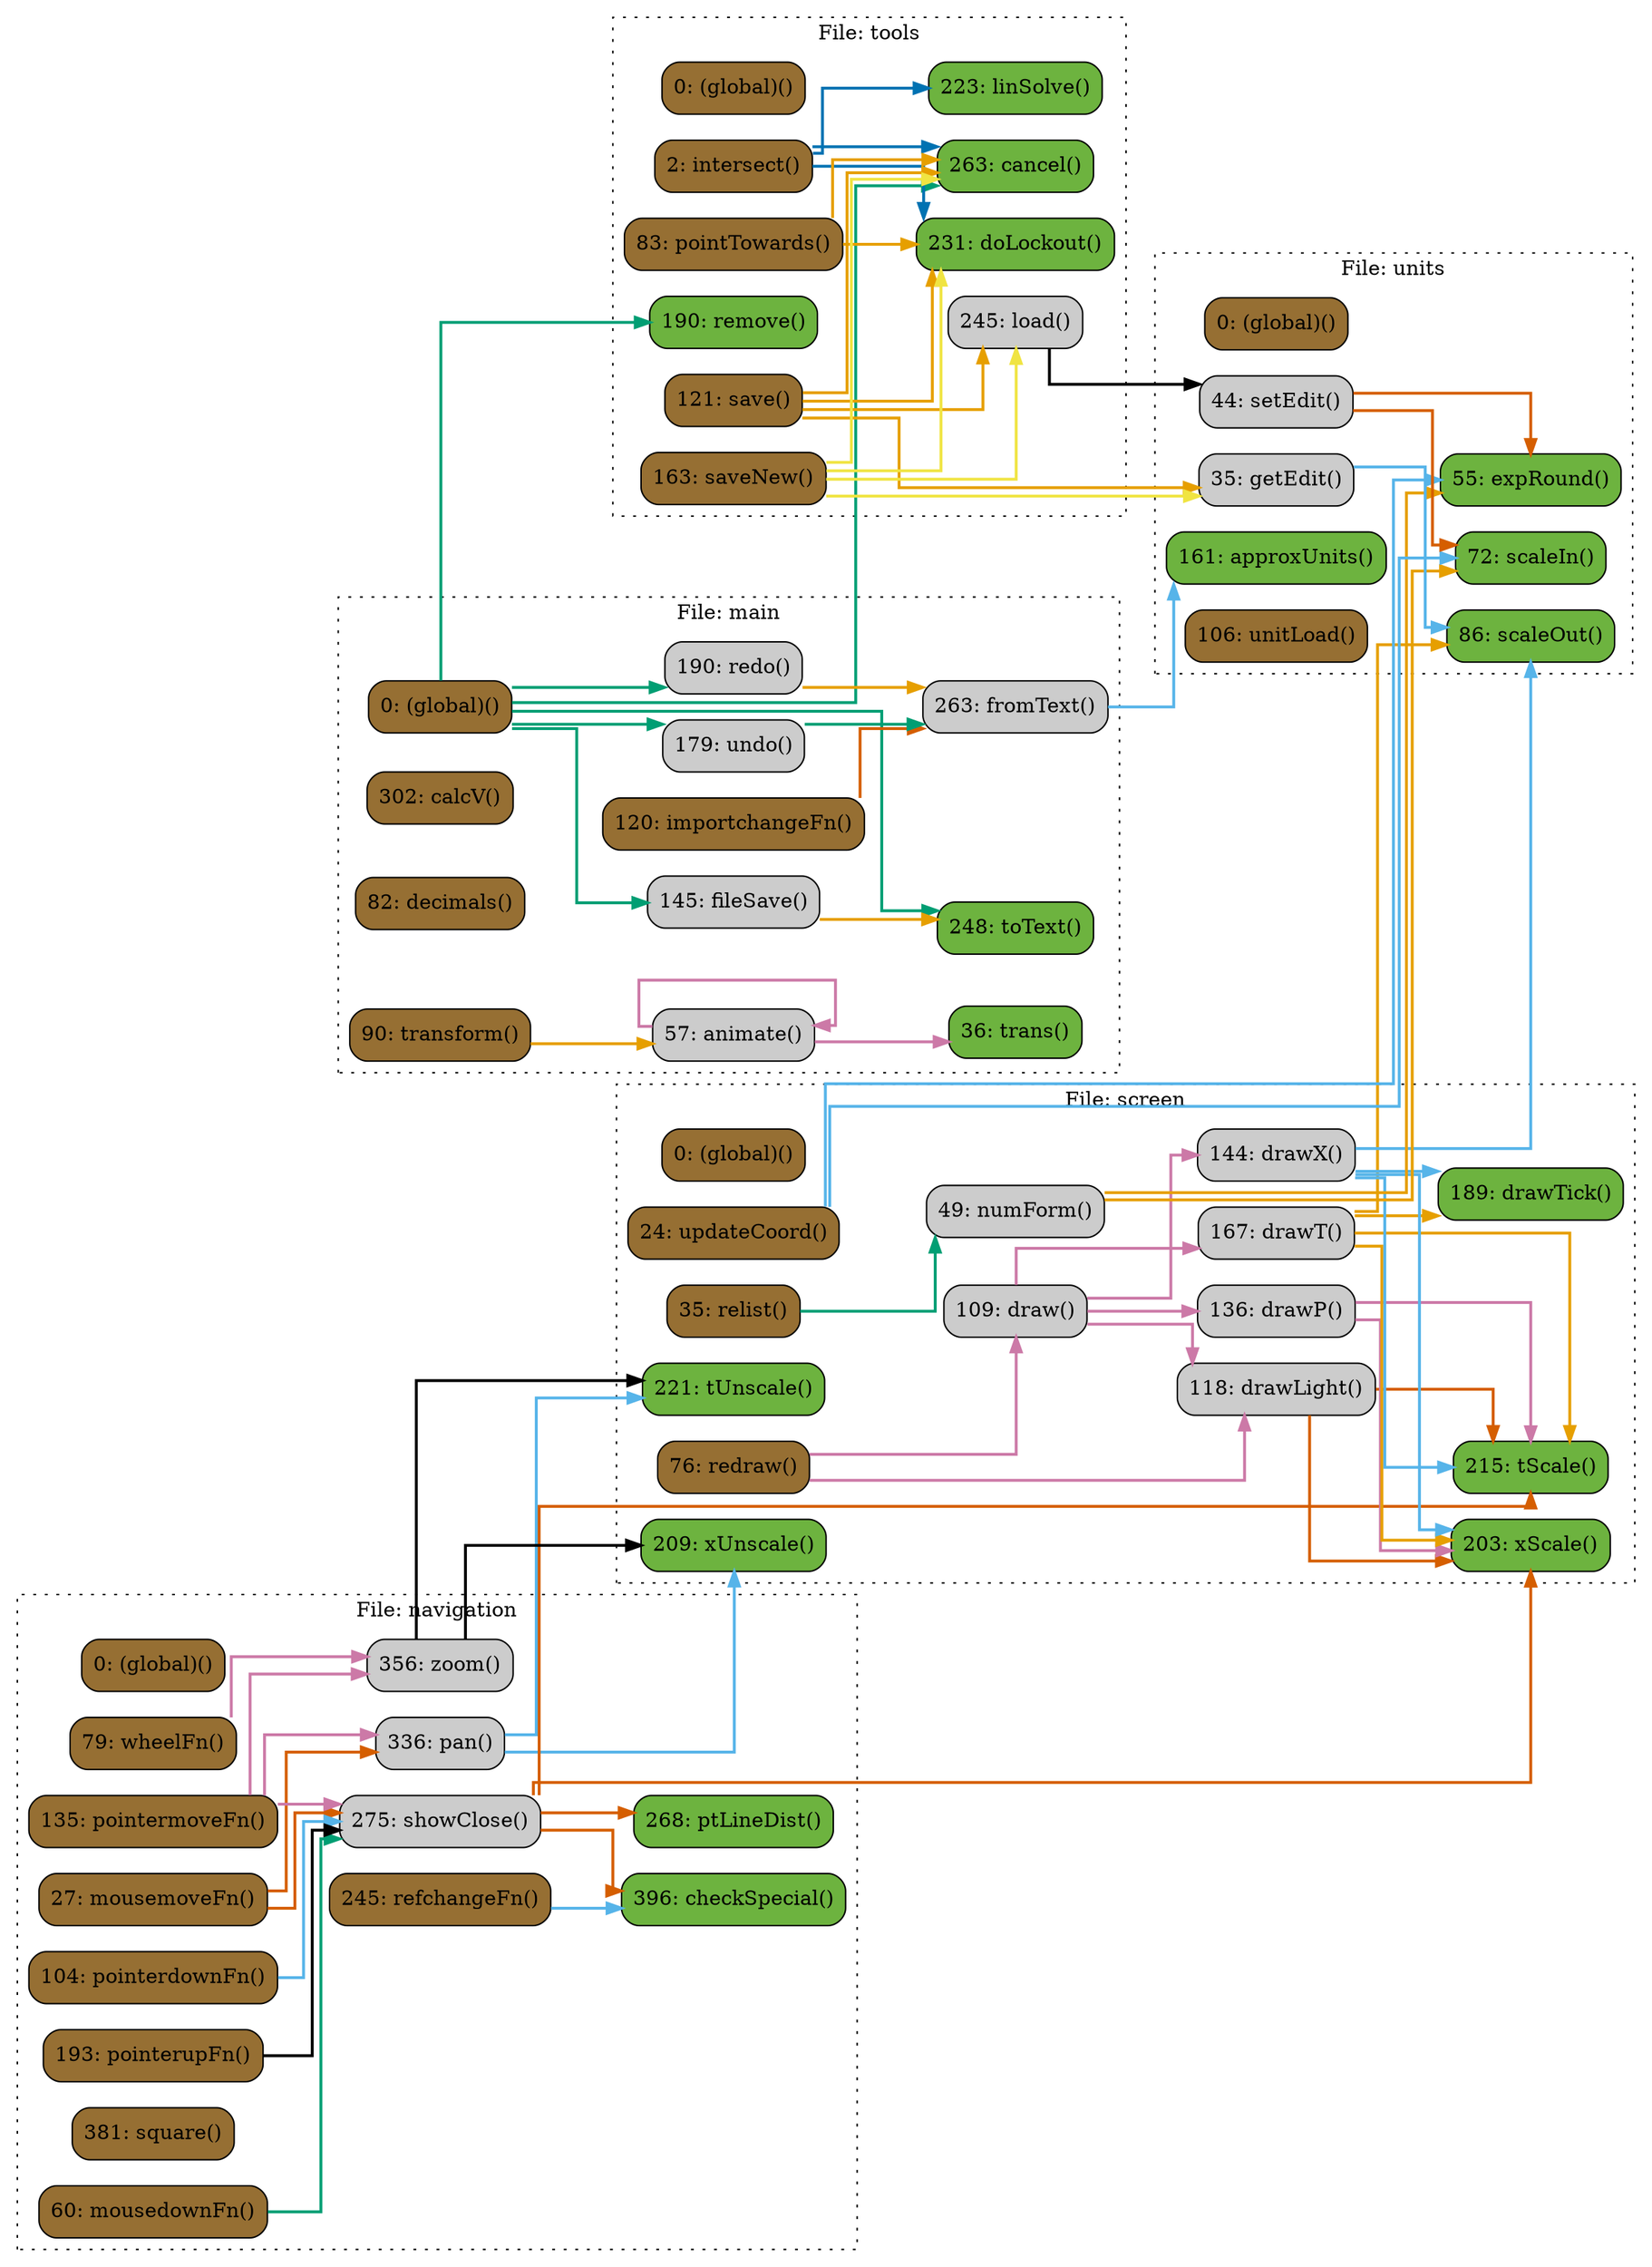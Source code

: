 digraph G {
concentrate=true;
splines="ortho";
rankdir="LR";
node_d800593b [label="0: (global)()" name="main::(global)" shape="rect" style="rounded,filled" fillcolor="#966F33" ];
node_9ef16ea7 [label="57: animate()" name="main::animate" shape="rect" style="rounded,filled" fillcolor="#cccccc" ];
node_e59f8ebc [label="302: calcV()" name="main::calcV" shape="rect" style="rounded,filled" fillcolor="#966F33" ];
node_dde677f3 [label="82: decimals()" name="main::decimals" shape="rect" style="rounded,filled" fillcolor="#966F33" ];
node_38ab5c31 [label="145: fileSave()" name="main::fileSave" shape="rect" style="rounded,filled" fillcolor="#cccccc" ];
node_0b32543a [label="263: fromText()" name="main::fromText" shape="rect" style="rounded,filled" fillcolor="#cccccc" ];
node_288c1fc6 [label="120: importchangeFn()" name="main::importchangeFn" shape="rect" style="rounded,filled" fillcolor="#966F33" ];
node_3f256959 [label="190: redo()" name="main::redo" shape="rect" style="rounded,filled" fillcolor="#cccccc" ];
node_6cf643d3 [label="248: toText()" name="main::toText" shape="rect" style="rounded,filled" fillcolor="#6db33f" ];
node_8d2749da [label="36: trans()" name="main::trans" shape="rect" style="rounded,filled" fillcolor="#6db33f" ];
node_1a3e6651 [label="90: transform()" name="main::transform" shape="rect" style="rounded,filled" fillcolor="#966F33" ];
node_bc6c3a53 [label="179: undo()" name="main::undo" shape="rect" style="rounded,filled" fillcolor="#cccccc" ];
node_aaeaaba8 [label="0: (global)()" name="navigation::(global)" shape="rect" style="rounded,filled" fillcolor="#966F33" ];
node_0b29721e [label="396: checkSpecial()" name="navigation::checkSpecial" shape="rect" style="rounded,filled" fillcolor="#6db33f" ];
node_8817fd13 [label="60: mousedownFn()" name="navigation::mousedownFn" shape="rect" style="rounded,filled" fillcolor="#966F33" ];
node_607e19ce [label="27: mousemoveFn()" name="navigation::mousemoveFn" shape="rect" style="rounded,filled" fillcolor="#966F33" ];
node_264da492 [label="336: pan()" name="navigation::pan" shape="rect" style="rounded,filled" fillcolor="#cccccc" ];
node_16f128ba [label="104: pointerdownFn()" name="navigation::pointerdownFn" shape="rect" style="rounded,filled" fillcolor="#966F33" ];
node_5afa6db7 [label="135: pointermoveFn()" name="navigation::pointermoveFn" shape="rect" style="rounded,filled" fillcolor="#966F33" ];
node_2ddb0450 [label="193: pointerupFn()" name="navigation::pointerupFn" shape="rect" style="rounded,filled" fillcolor="#966F33" ];
node_f94b4dd4 [label="268: ptLineDist()" name="navigation::ptLineDist" shape="rect" style="rounded,filled" fillcolor="#6db33f" ];
node_76bcec2a [label="245: refchangeFn()" name="navigation::refchangeFn" shape="rect" style="rounded,filled" fillcolor="#966F33" ];
node_88f0a6de [label="275: showClose()" name="navigation::showClose" shape="rect" style="rounded,filled" fillcolor="#cccccc" ];
node_08e4361a [label="381: square()" name="navigation::square" shape="rect" style="rounded,filled" fillcolor="#966F33" ];
node_d7a5ec5f [label="79: wheelFn()" name="navigation::wheelFn" shape="rect" style="rounded,filled" fillcolor="#966F33" ];
node_9a9458a0 [label="356: zoom()" name="navigation::zoom" shape="rect" style="rounded,filled" fillcolor="#cccccc" ];
node_7a65be88 [label="0: (global)()" name="screen::(global)" shape="rect" style="rounded,filled" fillcolor="#966F33" ];
node_f3e77ad7 [label="109: draw()" name="screen::draw" shape="rect" style="rounded,filled" fillcolor="#cccccc" ];
node_ba1edeee [label="118: drawLight()" name="screen::drawLight" shape="rect" style="rounded,filled" fillcolor="#cccccc" ];
node_069560df [label="136: drawP()" name="screen::drawP" shape="rect" style="rounded,filled" fillcolor="#cccccc" ];
node_5e84dfd1 [label="167: drawT()" name="screen::drawT" shape="rect" style="rounded,filled" fillcolor="#cccccc" ];
node_ee0b088a [label="189: drawTick()" name="screen::drawTick" shape="rect" style="rounded,filled" fillcolor="#6db33f" ];
node_2708119a [label="144: drawX()" name="screen::drawX" shape="rect" style="rounded,filled" fillcolor="#cccccc" ];
node_071d3b91 [label="49: numForm()" name="screen::numForm" shape="rect" style="rounded,filled" fillcolor="#cccccc" ];
node_47520b0f [label="76: redraw()" name="screen::redraw" shape="rect" style="rounded,filled" fillcolor="#966F33" ];
node_03bfb683 [label="35: relist()" name="screen::relist" shape="rect" style="rounded,filled" fillcolor="#966F33" ];
node_62a2618a [label="215: tScale()" name="screen::tScale" shape="rect" style="rounded,filled" fillcolor="#6db33f" ];
node_fe9e1d02 [label="221: tUnscale()" name="screen::tUnscale" shape="rect" style="rounded,filled" fillcolor="#6db33f" ];
node_1b3a57b2 [label="24: updateCoord()" name="screen::updateCoord" shape="rect" style="rounded,filled" fillcolor="#966F33" ];
node_f4f69d8c [label="203: xScale()" name="screen::xScale" shape="rect" style="rounded,filled" fillcolor="#6db33f" ];
node_5d116277 [label="209: xUnscale()" name="screen::xUnscale" shape="rect" style="rounded,filled" fillcolor="#6db33f" ];
node_3ef53885 [label="0: (global)()" name="tools::(global)" shape="rect" style="rounded,filled" fillcolor="#966F33" ];
node_2062a387 [label="263: cancel()" name="tools::cancel" shape="rect" style="rounded,filled" fillcolor="#6db33f" ];
node_80562530 [label="231: doLockout()" name="tools::doLockout" shape="rect" style="rounded,filled" fillcolor="#6db33f" ];
node_105d5145 [label="2: intersect()" name="tools::intersect" shape="rect" style="rounded,filled" fillcolor="#966F33" ];
node_4d63e505 [label="223: linSolve()" name="tools::linSolve" shape="rect" style="rounded,filled" fillcolor="#6db33f" ];
node_41706a70 [label="245: load()" name="tools::load" shape="rect" style="rounded,filled" fillcolor="#cccccc" ];
node_13c5c6c1 [label="83: pointTowards()" name="tools::pointTowards" shape="rect" style="rounded,filled" fillcolor="#966F33" ];
node_6a5d08bb [label="190: remove()" name="tools::remove" shape="rect" style="rounded,filled" fillcolor="#6db33f" ];
node_e1aada29 [label="121: save()" name="tools::save" shape="rect" style="rounded,filled" fillcolor="#966F33" ];
node_366fc244 [label="163: saveNew()" name="tools::saveNew" shape="rect" style="rounded,filled" fillcolor="#966F33" ];
node_af29529e [label="0: (global)()" name="units::(global)" shape="rect" style="rounded,filled" fillcolor="#966F33" ];
node_4462f447 [label="161: approxUnits()" name="units::approxUnits" shape="rect" style="rounded,filled" fillcolor="#6db33f" ];
node_477a8cf8 [label="55: expRound()" name="units::expRound" shape="rect" style="rounded,filled" fillcolor="#6db33f" ];
node_45045bba [label="35: getEdit()" name="units::getEdit" shape="rect" style="rounded,filled" fillcolor="#cccccc" ];
node_23745461 [label="72: scaleIn()" name="units::scaleIn" shape="rect" style="rounded,filled" fillcolor="#6db33f" ];
node_e97b75a9 [label="86: scaleOut()" name="units::scaleOut" shape="rect" style="rounded,filled" fillcolor="#6db33f" ];
node_c926b31e [label="44: setEdit()" name="units::setEdit" shape="rect" style="rounded,filled" fillcolor="#cccccc" ];
node_ae3e511d [label="106: unitLoad()" name="units::unitLoad" shape="rect" style="rounded,filled" fillcolor="#966F33" ];
node_d800593b -> node_38ab5c31 [color="#009E73" penwidth="2"];
node_d800593b -> node_3f256959 [color="#009E73" penwidth="2"];
node_d800593b -> node_6cf643d3 [color="#009E73" penwidth="2"];
node_d800593b -> node_bc6c3a53 [color="#009E73" penwidth="2"];
node_d800593b -> node_2062a387 [color="#009E73" penwidth="2"];
node_d800593b -> node_6a5d08bb [color="#009E73" penwidth="2"];
node_9ef16ea7 -> node_9ef16ea7 [color="#CC79A7" penwidth="2"];
node_9ef16ea7 -> node_8d2749da [color="#CC79A7" penwidth="2"];
node_38ab5c31 -> node_6cf643d3 [color="#E69F00" penwidth="2"];
node_0b32543a -> node_4462f447 [color="#56B4E9" penwidth="2"];
node_288c1fc6 -> node_0b32543a [color="#D55E00" penwidth="2"];
node_3f256959 -> node_0b32543a [color="#E69F00" penwidth="2"];
node_1a3e6651 -> node_9ef16ea7 [color="#E69F00" penwidth="2"];
node_bc6c3a53 -> node_0b32543a [color="#009E73" penwidth="2"];
node_8817fd13 -> node_88f0a6de [color="#009E73" penwidth="2"];
node_607e19ce -> node_264da492 [color="#D55E00" penwidth="2"];
node_607e19ce -> node_88f0a6de [color="#D55E00" penwidth="2"];
node_264da492 -> node_fe9e1d02 [color="#56B4E9" penwidth="2"];
node_264da492 -> node_fe9e1d02 [color="#56B4E9" penwidth="2"];
node_264da492 -> node_5d116277 [color="#56B4E9" penwidth="2"];
node_264da492 -> node_5d116277 [color="#56B4E9" penwidth="2"];
node_16f128ba -> node_88f0a6de [color="#56B4E9" penwidth="2"];
node_5afa6db7 -> node_264da492 [color="#CC79A7" penwidth="2"];
node_5afa6db7 -> node_88f0a6de [color="#CC79A7" penwidth="2"];
node_5afa6db7 -> node_9a9458a0 [color="#CC79A7" penwidth="2"];
node_2ddb0450 -> node_88f0a6de [color="#000000" penwidth="2"];
node_76bcec2a -> node_0b29721e [color="#56B4E9" penwidth="2"];
node_88f0a6de -> node_0b29721e [color="#D55E00" penwidth="2"];
node_88f0a6de -> node_f94b4dd4 [color="#D55E00" penwidth="2"];
node_88f0a6de -> node_f94b4dd4 [color="#D55E00" penwidth="2"];
node_88f0a6de -> node_62a2618a [color="#D55E00" penwidth="2"];
node_88f0a6de -> node_62a2618a [color="#D55E00" penwidth="2"];
node_88f0a6de -> node_62a2618a [color="#D55E00" penwidth="2"];
node_88f0a6de -> node_62a2618a [color="#D55E00" penwidth="2"];
node_88f0a6de -> node_62a2618a [color="#D55E00" penwidth="2"];
node_88f0a6de -> node_f4f69d8c [color="#D55E00" penwidth="2"];
node_88f0a6de -> node_f4f69d8c [color="#D55E00" penwidth="2"];
node_88f0a6de -> node_f4f69d8c [color="#D55E00" penwidth="2"];
node_88f0a6de -> node_f4f69d8c [color="#D55E00" penwidth="2"];
node_88f0a6de -> node_f4f69d8c [color="#D55E00" penwidth="2"];
node_d7a5ec5f -> node_9a9458a0 [color="#CC79A7" penwidth="2"];
node_9a9458a0 -> node_fe9e1d02 [color="#000000" penwidth="2"];
node_9a9458a0 -> node_5d116277 [color="#000000" penwidth="2"];
node_f3e77ad7 -> node_ba1edeee [color="#CC79A7" penwidth="2"];
node_f3e77ad7 -> node_069560df [color="#CC79A7" penwidth="2"];
node_f3e77ad7 -> node_5e84dfd1 [color="#CC79A7" penwidth="2"];
node_f3e77ad7 -> node_2708119a [color="#CC79A7" penwidth="2"];
node_ba1edeee -> node_62a2618a [color="#D55E00" penwidth="2"];
node_ba1edeee -> node_62a2618a [color="#D55E00" penwidth="2"];
node_ba1edeee -> node_62a2618a [color="#D55E00" penwidth="2"];
node_ba1edeee -> node_62a2618a [color="#D55E00" penwidth="2"];
node_ba1edeee -> node_f4f69d8c [color="#D55E00" penwidth="2"];
node_ba1edeee -> node_f4f69d8c [color="#D55E00" penwidth="2"];
node_ba1edeee -> node_f4f69d8c [color="#D55E00" penwidth="2"];
node_ba1edeee -> node_f4f69d8c [color="#D55E00" penwidth="2"];
node_069560df -> node_62a2618a [color="#CC79A7" penwidth="2"];
node_069560df -> node_f4f69d8c [color="#CC79A7" penwidth="2"];
node_5e84dfd1 -> node_ee0b088a [color="#E69F00" penwidth="2"];
node_5e84dfd1 -> node_62a2618a [color="#E69F00" penwidth="2"];
node_5e84dfd1 -> node_62a2618a [color="#E69F00" penwidth="2"];
node_5e84dfd1 -> node_62a2618a [color="#E69F00" penwidth="2"];
node_5e84dfd1 -> node_f4f69d8c [color="#E69F00" penwidth="2"];
node_5e84dfd1 -> node_f4f69d8c [color="#E69F00" penwidth="2"];
node_5e84dfd1 -> node_f4f69d8c [color="#E69F00" penwidth="2"];
node_5e84dfd1 -> node_e97b75a9 [color="#E69F00" penwidth="2"];
node_2708119a -> node_ee0b088a [color="#56B4E9" penwidth="2"];
node_2708119a -> node_62a2618a [color="#56B4E9" penwidth="2"];
node_2708119a -> node_62a2618a [color="#56B4E9" penwidth="2"];
node_2708119a -> node_62a2618a [color="#56B4E9" penwidth="2"];
node_2708119a -> node_f4f69d8c [color="#56B4E9" penwidth="2"];
node_2708119a -> node_f4f69d8c [color="#56B4E9" penwidth="2"];
node_2708119a -> node_f4f69d8c [color="#56B4E9" penwidth="2"];
node_2708119a -> node_e97b75a9 [color="#56B4E9" penwidth="2"];
node_071d3b91 -> node_477a8cf8 [color="#E69F00" penwidth="2"];
node_071d3b91 -> node_23745461 [color="#E69F00" penwidth="2"];
node_47520b0f -> node_f3e77ad7 [color="#CC79A7" penwidth="2"];
node_47520b0f -> node_f3e77ad7 [color="#CC79A7" penwidth="2"];
node_47520b0f -> node_f3e77ad7 [color="#CC79A7" penwidth="2"];
node_47520b0f -> node_ba1edeee [color="#CC79A7" penwidth="2"];
node_03bfb683 -> node_071d3b91 [color="#009E73" penwidth="2"];
node_03bfb683 -> node_071d3b91 [color="#009E73" penwidth="2"];
node_03bfb683 -> node_071d3b91 [color="#009E73" penwidth="2"];
node_1b3a57b2 -> node_477a8cf8 [color="#56B4E9" penwidth="2"];
node_1b3a57b2 -> node_477a8cf8 [color="#56B4E9" penwidth="2"];
node_1b3a57b2 -> node_23745461 [color="#56B4E9" penwidth="2"];
node_1b3a57b2 -> node_23745461 [color="#56B4E9" penwidth="2"];
node_105d5145 -> node_2062a387 [color="#0072B2" penwidth="2"];
node_105d5145 -> node_80562530 [color="#0072B2" penwidth="2"];
node_105d5145 -> node_4d63e505 [color="#0072B2" penwidth="2"];
node_105d5145 -> node_4d63e505 [color="#0072B2" penwidth="2"];
node_105d5145 -> node_4d63e505 [color="#0072B2" penwidth="2"];
node_105d5145 -> node_4d63e505 [color="#0072B2" penwidth="2"];
node_41706a70 -> node_c926b31e [color="#000000" penwidth="2"];
node_41706a70 -> node_c926b31e [color="#000000" penwidth="2"];
node_41706a70 -> node_c926b31e [color="#000000" penwidth="2"];
node_41706a70 -> node_c926b31e [color="#000000" penwidth="2"];
node_13c5c6c1 -> node_2062a387 [color="#E69F00" penwidth="2"];
node_13c5c6c1 -> node_80562530 [color="#E69F00" penwidth="2"];
node_e1aada29 -> node_2062a387 [color="#E69F00" penwidth="2"];
node_e1aada29 -> node_80562530 [color="#E69F00" penwidth="2"];
node_e1aada29 -> node_41706a70 [color="#E69F00" penwidth="2"];
node_e1aada29 -> node_45045bba [color="#E69F00" penwidth="2"];
node_e1aada29 -> node_45045bba [color="#E69F00" penwidth="2"];
node_e1aada29 -> node_45045bba [color="#E69F00" penwidth="2"];
node_e1aada29 -> node_45045bba [color="#E69F00" penwidth="2"];
node_366fc244 -> node_2062a387 [color="#F0E442" penwidth="2"];
node_366fc244 -> node_80562530 [color="#F0E442" penwidth="2"];
node_366fc244 -> node_41706a70 [color="#F0E442" penwidth="2"];
node_366fc244 -> node_45045bba [color="#F0E442" penwidth="2"];
node_366fc244 -> node_45045bba [color="#F0E442" penwidth="2"];
node_366fc244 -> node_45045bba [color="#F0E442" penwidth="2"];
node_366fc244 -> node_45045bba [color="#F0E442" penwidth="2"];
node_366fc244 -> node_45045bba [color="#F0E442" penwidth="2"];
node_366fc244 -> node_45045bba [color="#F0E442" penwidth="2"];
node_366fc244 -> node_45045bba [color="#F0E442" penwidth="2"];
node_366fc244 -> node_45045bba [color="#F0E442" penwidth="2"];
node_45045bba -> node_e97b75a9 [color="#56B4E9" penwidth="2"];
node_c926b31e -> node_477a8cf8 [color="#D55E00" penwidth="2"];
node_c926b31e -> node_23745461 [color="#D55E00" penwidth="2"];
subgraph cluster_c4e3baaf {
    node_8d2749da node_9ef16ea7 node_dde677f3 node_1a3e6651 node_288c1fc6 node_38ab5c31 node_bc6c3a53 node_3f256959 node_6cf643d3 node_0b32543a node_e59f8ebc node_d800593b;
    label="File: main";
    name="main";
    style="filled";
    graph[style=dotted];
};
subgraph cluster_1de6188c {
    node_607e19ce node_8817fd13 node_d7a5ec5f node_16f128ba node_5afa6db7 node_2ddb0450 node_76bcec2a node_f94b4dd4 node_88f0a6de node_264da492 node_9a9458a0 node_08e4361a node_0b29721e node_aaeaaba8;
    label="File: navigation";
    name="navigation";
    style="filled";
    graph[style=dotted];
};
subgraph cluster_39ba6974 {
    node_1b3a57b2 node_03bfb683 node_071d3b91 node_47520b0f node_f3e77ad7 node_ba1edeee node_069560df node_2708119a node_5e84dfd1 node_ee0b088a node_f4f69d8c node_5d116277 node_62a2618a node_fe9e1d02 node_7a65be88;
    label="File: screen";
    name="screen";
    style="filled";
    graph[style=dotted];
};
subgraph cluster_dc6d2bac {
    node_105d5145 node_13c5c6c1 node_e1aada29 node_366fc244 node_6a5d08bb node_4d63e505 node_80562530 node_41706a70 node_2062a387 node_3ef53885;
    label="File: tools";
    name="tools";
    style="filled";
    graph[style=dotted];
};
subgraph cluster_34b91f75 {
    node_45045bba node_c926b31e node_477a8cf8 node_23745461 node_e97b75a9 node_ae3e511d node_4462f447 node_af29529e;
    label="File: units";
    name="units";
    style="filled";
    graph[style=dotted];
};
}
